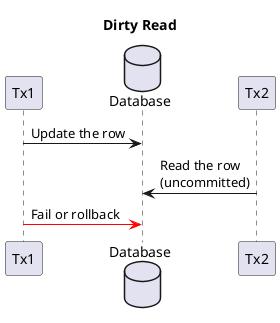 @startuml
title Dirty Read

participant Tx1
database Database
participant Tx2

Tx1 -> Database: Update the row
Tx2 -> Database: Read the row\n(uncommitted)
Tx1 -[#red]> Database: Fail or rollback
@enduml

@startuml
title Non-repeatable Read

participant Tx1
database Database
participant Tx2

Tx1 -> Database: Read the row
Tx2 -> Database: Update or delete the row
Tx2 -> Database: Commit
Tx1 -[#red]> Database: Read the row\n(different from the previous one)
@enduml

@startuml
title Phantom Read

participant Tx1
database Database
participant Tx2

Tx1 -> Database: Read the rows
Tx2 -> Database: Insert or delete some rows
Tx2 -> Database: Commit
Tx1 -[#red]> Database: Read the rows\n(different from the previous ones)
@enduml
